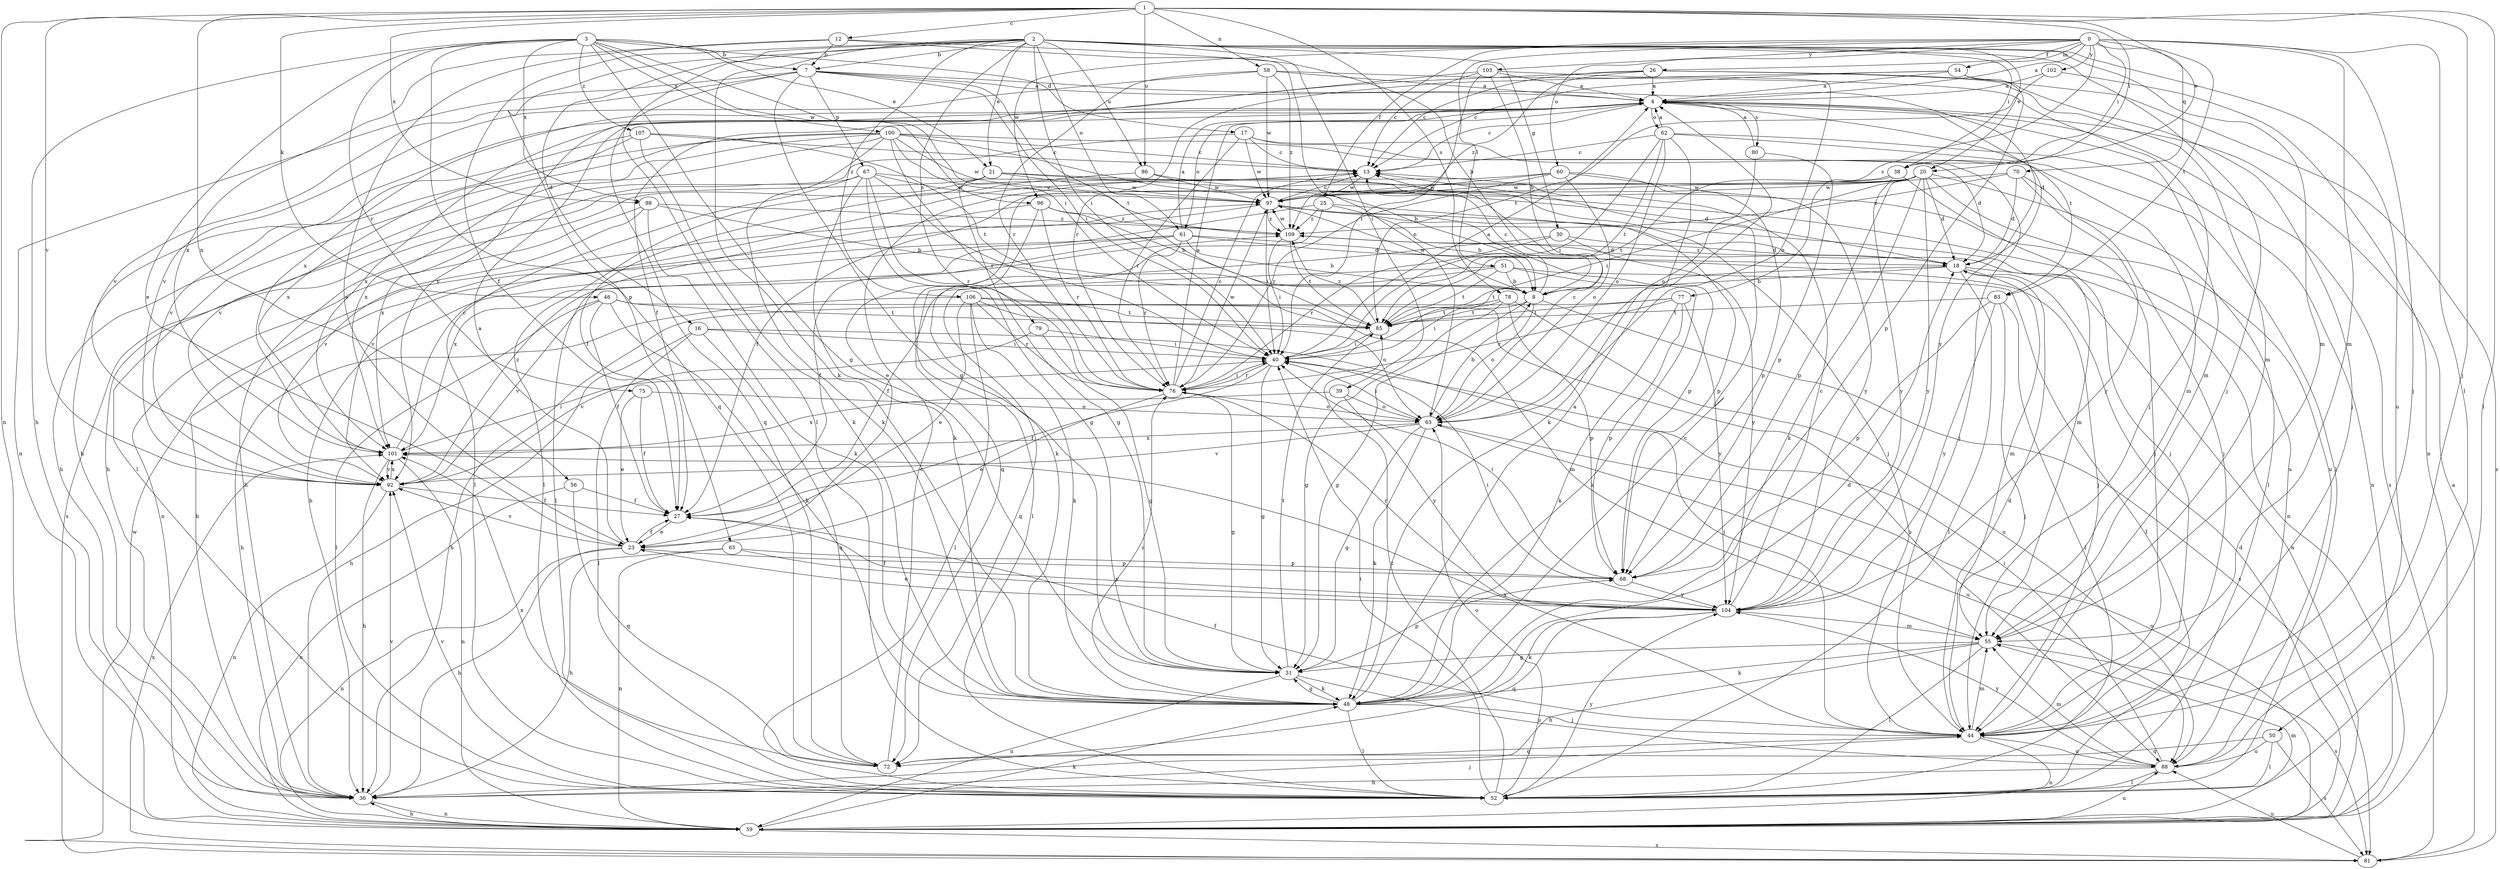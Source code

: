 strict digraph  {
0;
1;
2;
3;
4;
7;
8;
12;
13;
16;
17;
18;
20;
21;
23;
25;
26;
27;
30;
31;
36;
38;
39;
40;
44;
46;
48;
50;
51;
52;
54;
55;
56;
58;
59;
60;
61;
62;
63;
65;
67;
68;
70;
72;
75;
76;
77;
78;
79;
80;
81;
83;
85;
86;
88;
92;
96;
97;
98;
100;
101;
102;
103;
104;
106;
107;
109;
0 -> 4  [label=a];
0 -> 25  [label=f];
0 -> 26  [label=f];
0 -> 38  [label=i];
0 -> 44  [label=j];
0 -> 50  [label=l];
0 -> 51  [label=l];
0 -> 54  [label=m];
0 -> 55  [label=m];
0 -> 60  [label=o];
0 -> 70  [label=q];
0 -> 77  [label=s];
0 -> 83  [label=t];
0 -> 96  [label=w];
0 -> 102  [label=y];
0 -> 103  [label=y];
1 -> 12  [label=c];
1 -> 20  [label=e];
1 -> 38  [label=i];
1 -> 44  [label=j];
1 -> 46  [label=k];
1 -> 52  [label=l];
1 -> 56  [label=n];
1 -> 58  [label=n];
1 -> 59  [label=n];
1 -> 78  [label=s];
1 -> 86  [label=u];
1 -> 92  [label=v];
1 -> 98  [label=x];
2 -> 7  [label=b];
2 -> 16  [label=d];
2 -> 20  [label=e];
2 -> 21  [label=e];
2 -> 27  [label=f];
2 -> 30  [label=g];
2 -> 38  [label=i];
2 -> 39  [label=i];
2 -> 40  [label=i];
2 -> 44  [label=j];
2 -> 48  [label=k];
2 -> 52  [label=l];
2 -> 55  [label=m];
2 -> 61  [label=o];
2 -> 65  [label=p];
2 -> 79  [label=s];
2 -> 86  [label=u];
2 -> 88  [label=u];
2 -> 106  [label=z];
3 -> 7  [label=b];
3 -> 17  [label=d];
3 -> 21  [label=e];
3 -> 23  [label=e];
3 -> 31  [label=g];
3 -> 36  [label=h];
3 -> 40  [label=i];
3 -> 72  [label=q];
3 -> 75  [label=r];
3 -> 96  [label=w];
3 -> 98  [label=x];
3 -> 100  [label=x];
3 -> 107  [label=z];
4 -> 13  [label=c];
4 -> 18  [label=d];
4 -> 27  [label=f];
4 -> 36  [label=h];
4 -> 55  [label=m];
4 -> 61  [label=o];
4 -> 62  [label=o];
4 -> 80  [label=s];
4 -> 81  [label=s];
4 -> 83  [label=t];
4 -> 101  [label=x];
7 -> 4  [label=a];
7 -> 31  [label=g];
7 -> 40  [label=i];
7 -> 59  [label=n];
7 -> 67  [label=p];
7 -> 72  [label=q];
7 -> 85  [label=t];
7 -> 92  [label=v];
7 -> 104  [label=y];
8 -> 13  [label=c];
8 -> 31  [label=g];
8 -> 63  [label=o];
8 -> 81  [label=s];
8 -> 85  [label=t];
8 -> 97  [label=w];
12 -> 7  [label=b];
12 -> 8  [label=b];
12 -> 23  [label=e];
12 -> 63  [label=o];
12 -> 101  [label=x];
13 -> 97  [label=w];
16 -> 36  [label=h];
16 -> 40  [label=i];
16 -> 44  [label=j];
16 -> 52  [label=l];
16 -> 72  [label=q];
17 -> 13  [label=c];
17 -> 36  [label=h];
17 -> 44  [label=j];
17 -> 55  [label=m];
17 -> 76  [label=r];
17 -> 97  [label=w];
18 -> 8  [label=b];
18 -> 52  [label=l];
18 -> 55  [label=m];
18 -> 59  [label=n];
18 -> 85  [label=t];
18 -> 109  [label=z];
20 -> 18  [label=d];
20 -> 27  [label=f];
20 -> 40  [label=i];
20 -> 44  [label=j];
20 -> 48  [label=k];
20 -> 52  [label=l];
20 -> 68  [label=p];
20 -> 85  [label=t];
20 -> 97  [label=w];
20 -> 104  [label=y];
21 -> 18  [label=d];
21 -> 31  [label=g];
21 -> 52  [label=l];
21 -> 81  [label=s];
21 -> 88  [label=u];
21 -> 97  [label=w];
23 -> 4  [label=a];
23 -> 27  [label=f];
23 -> 36  [label=h];
23 -> 59  [label=n];
23 -> 68  [label=p];
23 -> 92  [label=v];
25 -> 8  [label=b];
25 -> 23  [label=e];
25 -> 36  [label=h];
25 -> 68  [label=p];
25 -> 109  [label=z];
26 -> 4  [label=a];
26 -> 13  [label=c];
26 -> 44  [label=j];
26 -> 55  [label=m];
26 -> 101  [label=x];
26 -> 109  [label=z];
27 -> 23  [label=e];
30 -> 18  [label=d];
30 -> 52  [label=l];
30 -> 76  [label=r];
30 -> 104  [label=y];
31 -> 48  [label=k];
31 -> 59  [label=n];
31 -> 68  [label=p];
31 -> 85  [label=t];
31 -> 88  [label=u];
36 -> 44  [label=j];
36 -> 59  [label=n];
36 -> 92  [label=v];
38 -> 44  [label=j];
38 -> 72  [label=q];
38 -> 97  [label=w];
38 -> 104  [label=y];
39 -> 63  [label=o];
39 -> 101  [label=x];
39 -> 104  [label=y];
40 -> 4  [label=a];
40 -> 27  [label=f];
40 -> 31  [label=g];
40 -> 76  [label=r];
44 -> 18  [label=d];
44 -> 27  [label=f];
44 -> 55  [label=m];
44 -> 59  [label=n];
44 -> 72  [label=q];
44 -> 88  [label=u];
44 -> 101  [label=x];
46 -> 27  [label=f];
46 -> 48  [label=k];
46 -> 52  [label=l];
46 -> 85  [label=t];
46 -> 88  [label=u];
46 -> 92  [label=v];
48 -> 4  [label=a];
48 -> 13  [label=c];
48 -> 18  [label=d];
48 -> 31  [label=g];
48 -> 44  [label=j];
48 -> 52  [label=l];
48 -> 76  [label=r];
50 -> 52  [label=l];
50 -> 72  [label=q];
50 -> 81  [label=s];
50 -> 88  [label=u];
51 -> 8  [label=b];
51 -> 27  [label=f];
51 -> 48  [label=k];
51 -> 52  [label=l];
51 -> 72  [label=q];
51 -> 85  [label=t];
52 -> 40  [label=i];
52 -> 63  [label=o];
52 -> 85  [label=t];
52 -> 92  [label=v];
52 -> 104  [label=y];
54 -> 4  [label=a];
54 -> 13  [label=c];
54 -> 68  [label=p];
54 -> 76  [label=r];
54 -> 81  [label=s];
55 -> 31  [label=g];
55 -> 36  [label=h];
55 -> 48  [label=k];
55 -> 52  [label=l];
55 -> 81  [label=s];
56 -> 27  [label=f];
56 -> 59  [label=n];
56 -> 72  [label=q];
58 -> 4  [label=a];
58 -> 44  [label=j];
58 -> 76  [label=r];
58 -> 92  [label=v];
58 -> 97  [label=w];
58 -> 109  [label=z];
59 -> 18  [label=d];
59 -> 36  [label=h];
59 -> 48  [label=k];
59 -> 55  [label=m];
59 -> 63  [label=o];
59 -> 81  [label=s];
59 -> 88  [label=u];
60 -> 36  [label=h];
60 -> 63  [label=o];
60 -> 68  [label=p];
60 -> 76  [label=r];
60 -> 97  [label=w];
60 -> 104  [label=y];
61 -> 4  [label=a];
61 -> 8  [label=b];
61 -> 18  [label=d];
61 -> 27  [label=f];
61 -> 36  [label=h];
61 -> 44  [label=j];
61 -> 76  [label=r];
61 -> 101  [label=x];
62 -> 4  [label=a];
62 -> 13  [label=c];
62 -> 40  [label=i];
62 -> 48  [label=k];
62 -> 52  [label=l];
62 -> 59  [label=n];
62 -> 63  [label=o];
62 -> 85  [label=t];
63 -> 8  [label=b];
63 -> 13  [label=c];
63 -> 31  [label=g];
63 -> 40  [label=i];
63 -> 48  [label=k];
63 -> 88  [label=u];
63 -> 92  [label=v];
63 -> 101  [label=x];
65 -> 36  [label=h];
65 -> 59  [label=n];
65 -> 68  [label=p];
65 -> 104  [label=y];
67 -> 31  [label=g];
67 -> 40  [label=i];
67 -> 48  [label=k];
67 -> 52  [label=l];
67 -> 76  [label=r];
67 -> 88  [label=u];
67 -> 97  [label=w];
67 -> 101  [label=x];
68 -> 40  [label=i];
68 -> 104  [label=y];
70 -> 18  [label=d];
70 -> 44  [label=j];
70 -> 97  [label=w];
70 -> 104  [label=y];
70 -> 109  [label=z];
72 -> 13  [label=c];
72 -> 101  [label=x];
75 -> 23  [label=e];
75 -> 27  [label=f];
75 -> 63  [label=o];
76 -> 4  [label=a];
76 -> 13  [label=c];
76 -> 23  [label=e];
76 -> 31  [label=g];
76 -> 40  [label=i];
76 -> 63  [label=o];
76 -> 97  [label=w];
77 -> 36  [label=h];
77 -> 48  [label=k];
77 -> 68  [label=p];
77 -> 76  [label=r];
77 -> 85  [label=t];
77 -> 104  [label=y];
78 -> 31  [label=g];
78 -> 40  [label=i];
78 -> 68  [label=p];
78 -> 85  [label=t];
78 -> 88  [label=u];
79 -> 31  [label=g];
79 -> 40  [label=i];
79 -> 92  [label=v];
80 -> 4  [label=a];
80 -> 63  [label=o];
80 -> 68  [label=p];
81 -> 4  [label=a];
81 -> 88  [label=u];
81 -> 97  [label=w];
81 -> 101  [label=x];
83 -> 44  [label=j];
83 -> 52  [label=l];
83 -> 68  [label=p];
83 -> 85  [label=t];
83 -> 104  [label=y];
85 -> 40  [label=i];
85 -> 109  [label=z];
86 -> 27  [label=f];
86 -> 44  [label=j];
86 -> 97  [label=w];
88 -> 36  [label=h];
88 -> 40  [label=i];
88 -> 52  [label=l];
88 -> 55  [label=m];
88 -> 104  [label=y];
92 -> 27  [label=f];
92 -> 59  [label=n];
92 -> 101  [label=x];
92 -> 109  [label=z];
96 -> 8  [label=b];
96 -> 48  [label=k];
96 -> 52  [label=l];
96 -> 76  [label=r];
96 -> 109  [label=z];
97 -> 13  [label=c];
97 -> 40  [label=i];
97 -> 55  [label=m];
97 -> 59  [label=n];
97 -> 68  [label=p];
97 -> 92  [label=v];
97 -> 109  [label=z];
98 -> 8  [label=b];
98 -> 48  [label=k];
98 -> 59  [label=n];
98 -> 92  [label=v];
98 -> 109  [label=z];
100 -> 8  [label=b];
100 -> 13  [label=c];
100 -> 18  [label=d];
100 -> 36  [label=h];
100 -> 48  [label=k];
100 -> 52  [label=l];
100 -> 76  [label=r];
100 -> 92  [label=v];
100 -> 97  [label=w];
100 -> 101  [label=x];
100 -> 109  [label=z];
101 -> 13  [label=c];
101 -> 36  [label=h];
101 -> 40  [label=i];
101 -> 59  [label=n];
101 -> 92  [label=v];
102 -> 4  [label=a];
102 -> 59  [label=n];
102 -> 85  [label=t];
103 -> 4  [label=a];
103 -> 8  [label=b];
103 -> 13  [label=c];
103 -> 40  [label=i];
103 -> 63  [label=o];
103 -> 92  [label=v];
104 -> 13  [label=c];
104 -> 23  [label=e];
104 -> 27  [label=f];
104 -> 40  [label=i];
104 -> 48  [label=k];
104 -> 55  [label=m];
104 -> 72  [label=q];
104 -> 76  [label=r];
106 -> 23  [label=e];
106 -> 36  [label=h];
106 -> 48  [label=k];
106 -> 52  [label=l];
106 -> 55  [label=m];
106 -> 63  [label=o];
106 -> 76  [label=r];
106 -> 85  [label=t];
107 -> 13  [label=c];
107 -> 48  [label=k];
107 -> 85  [label=t];
107 -> 92  [label=v];
107 -> 101  [label=x];
109 -> 18  [label=d];
109 -> 40  [label=i];
109 -> 85  [label=t];
109 -> 97  [label=w];
}
